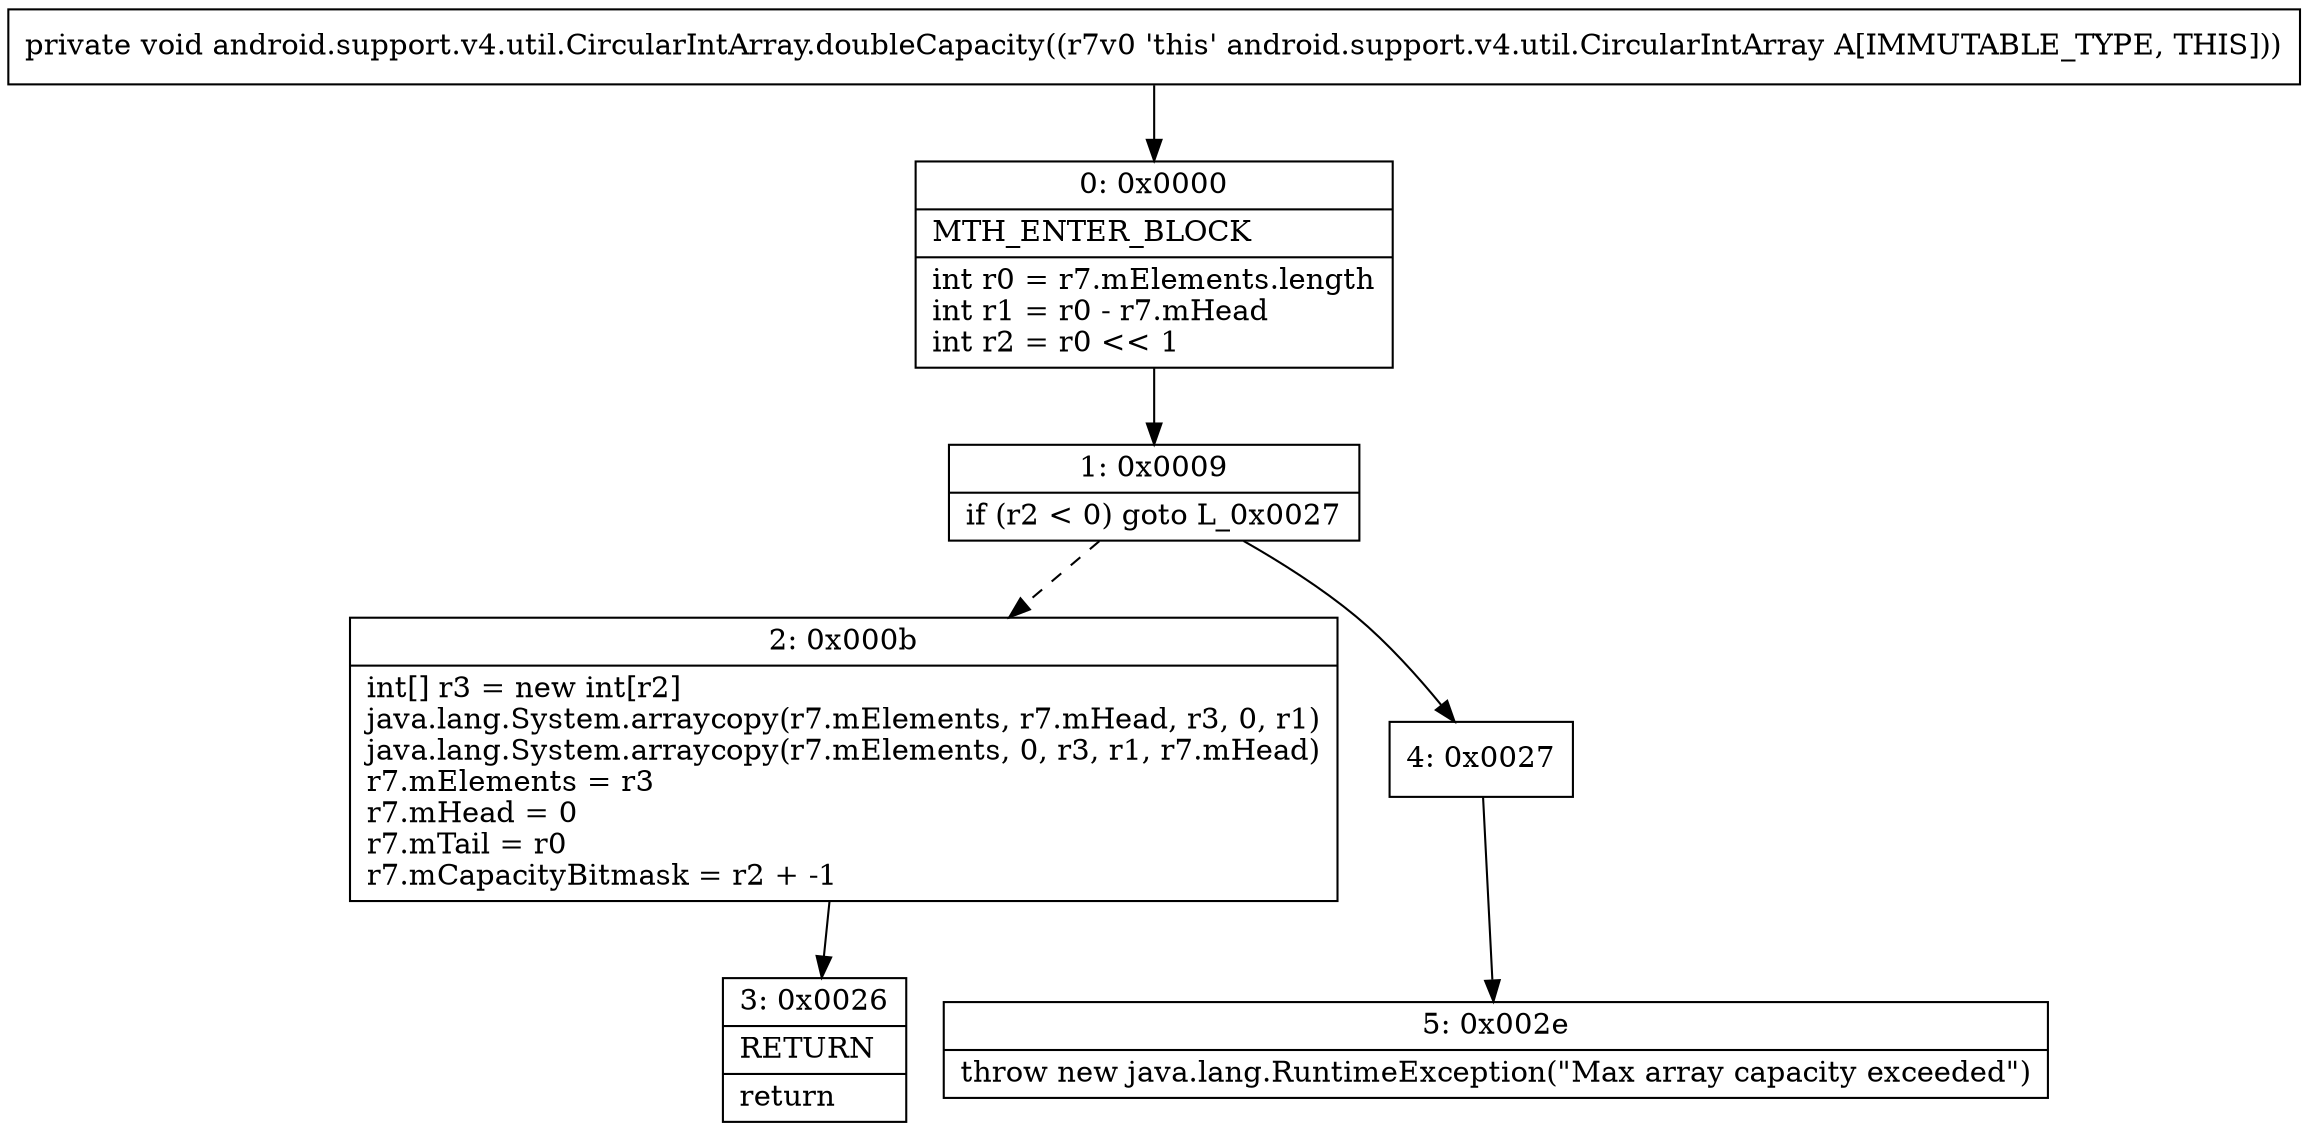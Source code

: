 digraph "CFG forandroid.support.v4.util.CircularIntArray.doubleCapacity()V" {
Node_0 [shape=record,label="{0\:\ 0x0000|MTH_ENTER_BLOCK\l|int r0 = r7.mElements.length\lint r1 = r0 \- r7.mHead\lint r2 = r0 \<\< 1\l}"];
Node_1 [shape=record,label="{1\:\ 0x0009|if (r2 \< 0) goto L_0x0027\l}"];
Node_2 [shape=record,label="{2\:\ 0x000b|int[] r3 = new int[r2]\ljava.lang.System.arraycopy(r7.mElements, r7.mHead, r3, 0, r1)\ljava.lang.System.arraycopy(r7.mElements, 0, r3, r1, r7.mHead)\lr7.mElements = r3\lr7.mHead = 0\lr7.mTail = r0\lr7.mCapacityBitmask = r2 + \-1\l}"];
Node_3 [shape=record,label="{3\:\ 0x0026|RETURN\l|return\l}"];
Node_4 [shape=record,label="{4\:\ 0x0027}"];
Node_5 [shape=record,label="{5\:\ 0x002e|throw new java.lang.RuntimeException(\"Max array capacity exceeded\")\l}"];
MethodNode[shape=record,label="{private void android.support.v4.util.CircularIntArray.doubleCapacity((r7v0 'this' android.support.v4.util.CircularIntArray A[IMMUTABLE_TYPE, THIS])) }"];
MethodNode -> Node_0;
Node_0 -> Node_1;
Node_1 -> Node_2[style=dashed];
Node_1 -> Node_4;
Node_2 -> Node_3;
Node_4 -> Node_5;
}

